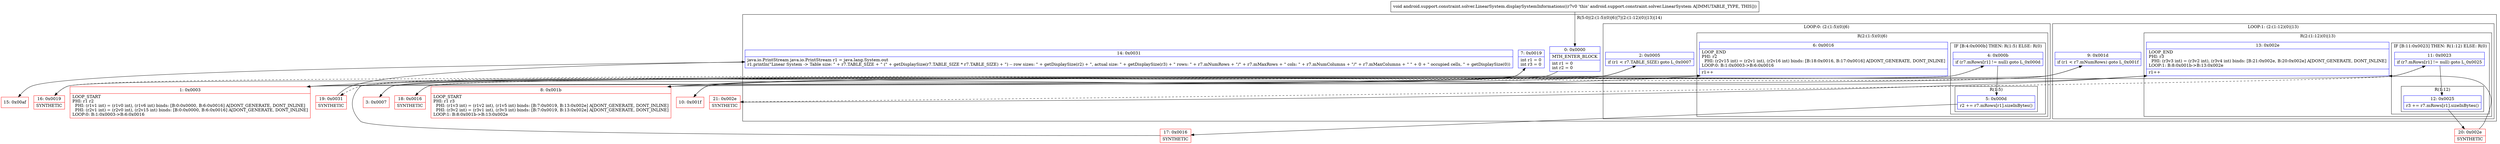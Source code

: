 digraph "CFG forandroid.support.constraint.solver.LinearSystem.displaySystemInformations()V" {
subgraph cluster_Region_834626536 {
label = "R(5:0|(2:(1:5)(0)|6)|7|(2:(1:12)(0)|13)|14)";
node [shape=record,color=blue];
Node_0 [shape=record,label="{0\:\ 0x0000|MTH_ENTER_BLOCK\l|int r1 = 0\lint r2 = 0\l}"];
subgraph cluster_LoopRegion_1034926179 {
label = "LOOP:0: (2:(1:5)(0)|6)";
node [shape=record,color=blue];
Node_2 [shape=record,label="{2\:\ 0x0005|if (r1 \< r7.TABLE_SIZE) goto L_0x0007\l}"];
subgraph cluster_Region_1394184672 {
label = "R(2:(1:5)(0)|6)";
node [shape=record,color=blue];
subgraph cluster_IfRegion_3204086 {
label = "IF [B:4:0x000b] THEN: R(1:5) ELSE: R(0)";
node [shape=record,color=blue];
Node_4 [shape=record,label="{4\:\ 0x000b|if (r7.mRows[r1] != null) goto L_0x000d\l}"];
subgraph cluster_Region_1247436859 {
label = "R(1:5)";
node [shape=record,color=blue];
Node_5 [shape=record,label="{5\:\ 0x000d|r2 += r7.mRows[r1].sizeInBytes()\l}"];
}
subgraph cluster_Region_975375713 {
label = "R(0)";
node [shape=record,color=blue];
}
}
Node_6 [shape=record,label="{6\:\ 0x0016|LOOP_END\lPHI: r2 \l  PHI: (r2v15 int) = (r2v1 int), (r2v16 int) binds: [B:18:0x0016, B:17:0x0016] A[DONT_GENERATE, DONT_INLINE]\lLOOP:0: B:1:0x0003\-\>B:6:0x0016\l|r1++\l}"];
}
}
Node_7 [shape=record,label="{7\:\ 0x0019|int r1 = 0\lint r3 = 0\l}"];
subgraph cluster_LoopRegion_183940531 {
label = "LOOP:1: (2:(1:12)(0)|13)";
node [shape=record,color=blue];
Node_9 [shape=record,label="{9\:\ 0x001d|if (r1 \< r7.mNumRows) goto L_0x001f\l}"];
subgraph cluster_Region_369079196 {
label = "R(2:(1:12)(0)|13)";
node [shape=record,color=blue];
subgraph cluster_IfRegion_307748230 {
label = "IF [B:11:0x0023] THEN: R(1:12) ELSE: R(0)";
node [shape=record,color=blue];
Node_11 [shape=record,label="{11\:\ 0x0023|if (r7.mRows[r1] != null) goto L_0x0025\l}"];
subgraph cluster_Region_185941071 {
label = "R(1:12)";
node [shape=record,color=blue];
Node_12 [shape=record,label="{12\:\ 0x0025|r3 += r7.mRows[r1].sizeInBytes()\l}"];
}
subgraph cluster_Region_738212468 {
label = "R(0)";
node [shape=record,color=blue];
}
}
Node_13 [shape=record,label="{13\:\ 0x002e|LOOP_END\lPHI: r3 \l  PHI: (r3v3 int) = (r3v2 int), (r3v4 int) binds: [B:21:0x002e, B:20:0x002e] A[DONT_GENERATE, DONT_INLINE]\lLOOP:1: B:8:0x001b\-\>B:13:0x002e\l|r1++\l}"];
}
}
Node_14 [shape=record,label="{14\:\ 0x0031|java.io.PrintStream java.io.PrintStream r1 = java.lang.System.out\lr1.println(\"Linear System \-\> Table size: \" + r7.TABLE_SIZE + \" (\" + getDisplaySize(r7.TABLE_SIZE * r7.TABLE_SIZE) + \") \-\- row sizes: \" + getDisplaySize(r2) + \", actual size: \" + getDisplaySize(r3) + \" rows: \" + r7.mNumRows + \"\/\" + r7.mMaxRows + \" cols: \" + r7.mNumColumns + \"\/\" + r7.mMaxColumns + \" \" + 0 + \" occupied cells, \" + getDisplaySize(0))\l}"];
}
Node_1 [shape=record,color=red,label="{1\:\ 0x0003|LOOP_START\lPHI: r1 r2 \l  PHI: (r1v1 int) = (r1v0 int), (r1v6 int) binds: [B:0:0x0000, B:6:0x0016] A[DONT_GENERATE, DONT_INLINE]\l  PHI: (r2v1 int) = (r2v0 int), (r2v15 int) binds: [B:0:0x0000, B:6:0x0016] A[DONT_GENERATE, DONT_INLINE]\lLOOP:0: B:1:0x0003\-\>B:6:0x0016\l}"];
Node_3 [shape=record,color=red,label="{3\:\ 0x0007}"];
Node_8 [shape=record,color=red,label="{8\:\ 0x001b|LOOP_START\lPHI: r1 r3 \l  PHI: (r1v3 int) = (r1v2 int), (r1v5 int) binds: [B:7:0x0019, B:13:0x002e] A[DONT_GENERATE, DONT_INLINE]\l  PHI: (r3v2 int) = (r3v1 int), (r3v3 int) binds: [B:7:0x0019, B:13:0x002e] A[DONT_GENERATE, DONT_INLINE]\lLOOP:1: B:8:0x001b\-\>B:13:0x002e\l}"];
Node_10 [shape=record,color=red,label="{10\:\ 0x001f}"];
Node_15 [shape=record,color=red,label="{15\:\ 0x00af}"];
Node_16 [shape=record,color=red,label="{16\:\ 0x0019|SYNTHETIC\l}"];
Node_17 [shape=record,color=red,label="{17\:\ 0x0016|SYNTHETIC\l}"];
Node_18 [shape=record,color=red,label="{18\:\ 0x0016|SYNTHETIC\l}"];
Node_19 [shape=record,color=red,label="{19\:\ 0x0031|SYNTHETIC\l}"];
Node_20 [shape=record,color=red,label="{20\:\ 0x002e|SYNTHETIC\l}"];
Node_21 [shape=record,color=red,label="{21\:\ 0x002e|SYNTHETIC\l}"];
MethodNode[shape=record,label="{void android.support.constraint.solver.LinearSystem.displaySystemInformations((r7v0 'this' android.support.constraint.solver.LinearSystem A[IMMUTABLE_TYPE, THIS])) }"];
MethodNode -> Node_0;
Node_0 -> Node_1;
Node_2 -> Node_3;
Node_2 -> Node_16[style=dashed];
Node_4 -> Node_5;
Node_4 -> Node_18[style=dashed];
Node_5 -> Node_17;
Node_6 -> Node_1;
Node_7 -> Node_8;
Node_9 -> Node_10;
Node_9 -> Node_19[style=dashed];
Node_11 -> Node_12;
Node_11 -> Node_21[style=dashed];
Node_12 -> Node_20;
Node_13 -> Node_8;
Node_14 -> Node_15;
Node_1 -> Node_2;
Node_3 -> Node_4;
Node_8 -> Node_9;
Node_10 -> Node_11;
Node_16 -> Node_7;
Node_17 -> Node_6;
Node_18 -> Node_6;
Node_19 -> Node_14;
Node_20 -> Node_13;
Node_21 -> Node_13;
}


